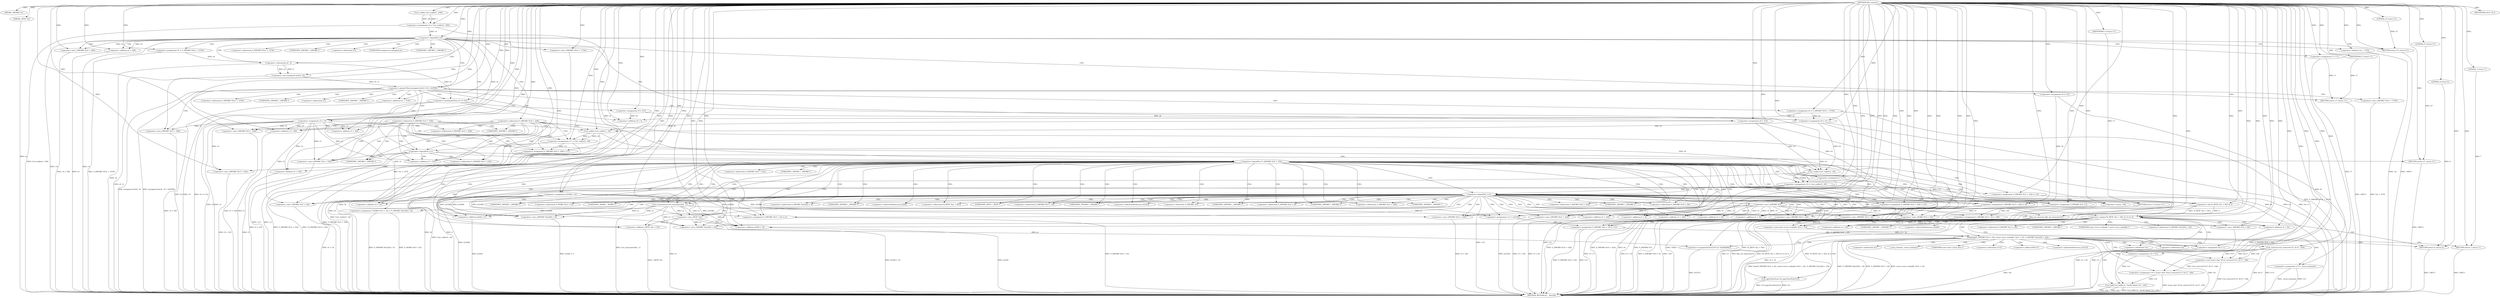 digraph tftp_connect {  
"1000114" [label = "(METHOD,tftp_connect)" ]
"1000411" [label = "(METHOD_RETURN,int __fastcall)" ]
"1000115" [label = "(PARAM,_DWORD *a1)" ]
"1000116" [label = "(PARAM,_BYTE *a2)" ]
"1000131" [label = "(<operator>.assignment,v4 = Curl_ccalloc(1, 336))" ]
"1000133" [label = "(Curl_ccalloc,Curl_ccalloc(1, 336))" ]
"1000136" [label = "(<operator>.assignment,a1[188] = v4)" ]
"1000142" [label = "(<operator>.logicalNot,!v4)" ]
"1000144" [label = "(RETURN,return 27;,return 27;)" ]
"1000145" [label = "(LITERAL,27,return 27;)" ]
"1000146" [label = "(<operator>.assignment,v5 = v4)" ]
"1000149" [label = "(<operator>.assignment,v6 = *(_DWORD *)(*a1 + 1576))" ]
"1000152" [label = "(<operator>.cast,(_DWORD *)(*a1 + 1576))" ]
"1000154" [label = "(<operator>.addition,*a1 + 1576)" ]
"1000159" [label = "(IDENTIFIER,v6,if ( v6 ))" ]
"1000161" [label = "(<operator>.assignment,v7 = 71)" ]
"1000165" [label = "(<operator>.greaterThan,(unsigned int)(v6 - 8) > 0xFFB0)" ]
"1000166" [label = "(<operator>.cast,(unsigned int)(v6 - 8))" ]
"1000168" [label = "(<operator>.subtraction,v6 - 8)" ]
"1000172" [label = "(RETURN,return v7;,return v7;)" ]
"1000173" [label = "(IDENTIFIER,v7,return v7;)" ]
"1000174" [label = "(<operator>.assignment,v8 = *(_DWORD *)(*a1 + 1576))" ]
"1000177" [label = "(<operator>.cast,(_DWORD *)(*a1 + 1576))" ]
"1000179" [label = "(<operator>.addition,*a1 + 1576)" ]
"1000184" [label = "(<operator>.lessEqualsThan,v6 <= 512)" ]
"1000187" [label = "(<operator>.assignment,v8 = 512)" ]
"1000190" [label = "(<operator>.assignment,v9 = v8 + 4)" ]
"1000192" [label = "(<operator>.addition,v8 + 4)" ]
"1000197" [label = "(<operator>.cast,(_DWORD *)(v5 + 328))" ]
"1000199" [label = "(<operator>.addition,v5 + 328)" ]
"1000205" [label = "(<operator>.assignment,v9 = 516)" ]
"1000208" [label = "(<operator>.assignment,v6 = 512)" ]
"1000213" [label = "(<operator>.cast,(_DWORD *)(v4 + 328))" ]
"1000215" [label = "(<operator>.addition,v4 + 328)" ]
"1000219" [label = "(<operator>.assignment,v11 = Curl_ccalloc(1, v9))" ]
"1000221" [label = "(Curl_ccalloc,Curl_ccalloc(1, v9))" ]
"1000224" [label = "(<operator>.assignment,*(_DWORD *)(v5 + 328) = v11)" ]
"1000226" [label = "(<operator>.cast,(_DWORD *)(v5 + 328))" ]
"1000228" [label = "(<operator>.addition,v5 + 328)" ]
"1000233" [label = "(<operator>.logicalNot,!v11)" ]
"1000235" [label = "(RETURN,return 27;,return 27;)" ]
"1000236" [label = "(LITERAL,27,return 27;)" ]
"1000239" [label = "(<operator>.logicalNot,!*(_DWORD *)(v5 + 332))" ]
"1000241" [label = "(<operator>.cast,(_DWORD *)(v5 + 332))" ]
"1000243" [label = "(<operator>.addition,v5 + 332)" ]
"1000247" [label = "(<operator>.assignment,v12 = Curl_ccalloc(1, v9))" ]
"1000249" [label = "(Curl_ccalloc,Curl_ccalloc(1, v9))" ]
"1000252" [label = "(<operator>.assignment,v7 = 27)" ]
"1000255" [label = "(<operator>.assignment,*(_DWORD *)(v5 + 332) = v12)" ]
"1000257" [label = "(<operator>.cast,(_DWORD *)(v5 + 332))" ]
"1000259" [label = "(<operator>.addition,v5 + 332)" ]
"1000264" [label = "(<operator>.logicalNot,!v12)" ]
"1000266" [label = "(RETURN,return v7;,return v7;)" ]
"1000267" [label = "(IDENTIFIER,v7,return v7;)" ]
"1000268" [label = "(Curl_conncontrol,Curl_conncontrol(a1, 1))" ]
"1000271" [label = "(<operator>.assignment,*(_DWORD *)(v5 + 16) = a1)" ]
"1000273" [label = "(<operator>.cast,(_DWORD *)(v5 + 16))" ]
"1000275" [label = "(<operator>.addition,v5 + 16)" ]
"1000279" [label = "(<operator>.assignment,v13 = a1[105])" ]
"1000284" [label = "(<operator>.assignment,*(_DWORD *)v5 = 0)" ]
"1000286" [label = "(<operator>.cast,(_DWORD *)v5)" ]
"1000290" [label = "(<operator>.assignment,*(_DWORD *)(v5 + 8) = -100)" ]
"1000292" [label = "(<operator>.cast,(_DWORD *)(v5 + 8))" ]
"1000294" [label = "(<operator>.addition,v5 + 8)" ]
"1000297" [label = "(<operator>.minus,-100)" ]
"1000299" [label = "(<operator>.assignment,*(_DWORD *)(v5 + 320) = 512)" ]
"1000301" [label = "(<operator>.cast,(_DWORD *)(v5 + 320))" ]
"1000303" [label = "(<operator>.addition,v5 + 320)" ]
"1000307" [label = "(<operator>.assignment,*(_DWORD *)(v5 + 324) = v6)" ]
"1000309" [label = "(<operator>.cast,(_DWORD *)(v5 + 324))" ]
"1000311" [label = "(<operator>.addition,v5 + 324)" ]
"1000315" [label = "(<operator>.assignment,*(_DWORD *)(v5 + 20) = v13)" ]
"1000317" [label = "(<operator>.cast,(_DWORD *)(v5 + 20))" ]
"1000319" [label = "(<operator>.addition,v5 + 20)" ]
"1000323" [label = "(<operator>.assignment,*(_WORD *)(v5 + 52) = *(_DWORD *)(a1[20] + 4))" ]
"1000325" [label = "(<operator>.cast,(_WORD *)(v5 + 52))" ]
"1000327" [label = "(<operator>.addition,v5 + 52)" ]
"1000331" [label = "(<operator>.cast,(_DWORD *)(a1[20] + 4))" ]
"1000333" [label = "(<operator>.addition,a1[20] + 4)" ]
"1000338" [label = "(tftp_set_timeouts,tftp_set_timeouts(v5))" ]
"1000341" [label = "(<operator>.equals,(*((_BYTE *)a1 + 591) & 2) == 0)" ]
"1000342" [label = "(<operator>.and,*((_BYTE *)a1 + 591) & 2)" ]
"1000344" [label = "(<operator>.addition,(_BYTE *)a1 + 591)" ]
"1000345" [label = "(<operator>.cast,(_BYTE *)a1)" ]
"1000353" [label = "(bind,bind(*(_DWORD *)(v5 + 20), (const struct sockaddr *)(v5 + 52), *(_DWORD *)(a1[20] + 16)))" ]
"1000355" [label = "(<operator>.cast,(_DWORD *)(v5 + 20))" ]
"1000357" [label = "(<operator>.addition,v5 + 20)" ]
"1000360" [label = "(<operator>.cast,(const struct sockaddr *)(v5 + 52))" ]
"1000362" [label = "(<operator>.addition,v5 + 52)" ]
"1000366" [label = "(<operator>.cast,(_DWORD *)(a1[20] + 16))" ]
"1000368" [label = "(<operator>.addition,a1[20] + 16)" ]
"1000374" [label = "(<operator>.assignment,v14 = *a1)" ]
"1000378" [label = "(<operator>.assignment,v15 = _errno_location())" ]
"1000381" [label = "(<operator>.assignment,v16 = (const char *)Curl_strerror(*v15, &v17, 128))" ]
"1000383" [label = "(<operator>.cast,(const char *)Curl_strerror(*v15, &v17, 128))" ]
"1000385" [label = "(Curl_strerror,Curl_strerror(*v15, &v17, 128))" ]
"1000391" [label = "(Curl_failf,Curl_failf(v14, \"bind() failed; %s\", v16))" ]
"1000395" [label = "(RETURN,return 7;,return 7;)" ]
"1000396" [label = "(LITERAL,7,return 7;)" ]
"1000397" [label = "(<operators>.assignmentOr,a1[147] |= 0x2000000u)" ]
"1000402" [label = "(Curl_pgrsStartNow,Curl_pgrsStartNow(*a1))" ]
"1000405" [label = "(<operator>.assignment,*a2 = 1)" ]
"1000409" [label = "(RETURN,return 0;,return 0;)" ]
"1000410" [label = "(LITERAL,0,return 0;)" ]
"1000151" [label = "(<operator>.indirection,*(_DWORD *)(*a1 + 1576))" ]
"1000153" [label = "(UNKNOWN,_DWORD *,_DWORD *)" ]
"1000155" [label = "(<operator>.indirection,*a1)" ]
"1000167" [label = "(UNKNOWN,unsigned int,unsigned int)" ]
"1000176" [label = "(<operator>.indirection,*(_DWORD *)(*a1 + 1576))" ]
"1000178" [label = "(UNKNOWN,_DWORD *,_DWORD *)" ]
"1000180" [label = "(<operator>.indirection,*a1)" ]
"1000196" [label = "(<operator>.indirection,*(_DWORD *)(v5 + 328))" ]
"1000198" [label = "(UNKNOWN,_DWORD *,_DWORD *)" ]
"1000212" [label = "(<operator>.indirection,*(_DWORD *)(v4 + 328))" ]
"1000214" [label = "(UNKNOWN,_DWORD *,_DWORD *)" ]
"1000225" [label = "(<operator>.indirection,*(_DWORD *)(v5 + 328))" ]
"1000227" [label = "(UNKNOWN,_DWORD *,_DWORD *)" ]
"1000240" [label = "(<operator>.indirection,*(_DWORD *)(v5 + 332))" ]
"1000242" [label = "(UNKNOWN,_DWORD *,_DWORD *)" ]
"1000256" [label = "(<operator>.indirection,*(_DWORD *)(v5 + 332))" ]
"1000258" [label = "(UNKNOWN,_DWORD *,_DWORD *)" ]
"1000272" [label = "(<operator>.indirection,*(_DWORD *)(v5 + 16))" ]
"1000274" [label = "(UNKNOWN,_DWORD *,_DWORD *)" ]
"1000281" [label = "(<operator>.indirectIndexAccess,a1[105])" ]
"1000285" [label = "(<operator>.indirection,*(_DWORD *)v5)" ]
"1000287" [label = "(UNKNOWN,_DWORD *,_DWORD *)" ]
"1000291" [label = "(<operator>.indirection,*(_DWORD *)(v5 + 8))" ]
"1000293" [label = "(UNKNOWN,_DWORD *,_DWORD *)" ]
"1000300" [label = "(<operator>.indirection,*(_DWORD *)(v5 + 320))" ]
"1000302" [label = "(UNKNOWN,_DWORD *,_DWORD *)" ]
"1000308" [label = "(<operator>.indirection,*(_DWORD *)(v5 + 324))" ]
"1000310" [label = "(UNKNOWN,_DWORD *,_DWORD *)" ]
"1000316" [label = "(<operator>.indirection,*(_DWORD *)(v5 + 20))" ]
"1000318" [label = "(UNKNOWN,_DWORD *,_DWORD *)" ]
"1000324" [label = "(<operator>.indirection,*(_WORD *)(v5 + 52))" ]
"1000326" [label = "(UNKNOWN,_WORD *,_WORD *)" ]
"1000330" [label = "(<operator>.indirection,*(_DWORD *)(a1[20] + 4))" ]
"1000332" [label = "(UNKNOWN,_DWORD *,_DWORD *)" ]
"1000334" [label = "(<operator>.indirectIndexAccess,a1[20])" ]
"1000343" [label = "(<operator>.indirection,*((_BYTE *)a1 + 591))" ]
"1000346" [label = "(UNKNOWN,_BYTE *,_BYTE *)" ]
"1000354" [label = "(<operator>.indirection,*(_DWORD *)(v5 + 20))" ]
"1000356" [label = "(UNKNOWN,_DWORD *,_DWORD *)" ]
"1000361" [label = "(UNKNOWN,const struct sockaddr *,const struct sockaddr *)" ]
"1000365" [label = "(<operator>.indirection,*(_DWORD *)(a1[20] + 16))" ]
"1000367" [label = "(UNKNOWN,_DWORD *,_DWORD *)" ]
"1000369" [label = "(<operator>.indirectIndexAccess,a1[20])" ]
"1000376" [label = "(<operator>.indirection,*a1)" ]
"1000380" [label = "(_errno_location,_errno_location())" ]
"1000384" [label = "(UNKNOWN,const char *,const char *)" ]
"1000386" [label = "(<operator>.indirection,*v15)" ]
"1000388" [label = "(<operator>.addressOf,&v17)" ]
"1000398" [label = "(<operator>.indirectIndexAccess,a1[147])" ]
"1000403" [label = "(<operator>.indirection,*a1)" ]
"1000406" [label = "(<operator>.indirection,*a2)" ]
  "1000266" -> "1000411"  [ label = "DDG: <RET>"] 
  "1000409" -> "1000411"  [ label = "DDG: <RET>"] 
  "1000235" -> "1000411"  [ label = "DDG: <RET>"] 
  "1000395" -> "1000411"  [ label = "DDG: <RET>"] 
  "1000144" -> "1000411"  [ label = "DDG: <RET>"] 
  "1000172" -> "1000411"  [ label = "DDG: <RET>"] 
  "1000259" -> "1000411"  [ label = "DDG: v5"] 
  "1000325" -> "1000411"  [ label = "DDG: v5 + 52"] 
  "1000292" -> "1000411"  [ label = "DDG: v5 + 8"] 
  "1000241" -> "1000411"  [ label = "DDG: v5 + 332"] 
  "1000142" -> "1000411"  [ label = "DDG: v4"] 
  "1000341" -> "1000411"  [ label = "DDG: *((_BYTE *)a1 + 591) & 2"] 
  "1000391" -> "1000411"  [ label = "DDG: v16"] 
  "1000315" -> "1000411"  [ label = "DDG: *(_DWORD *)(v5 + 20)"] 
  "1000190" -> "1000411"  [ label = "DDG: v9"] 
  "1000315" -> "1000411"  [ label = "DDG: v13"] 
  "1000197" -> "1000411"  [ label = "DDG: v5 + 328"] 
  "1000221" -> "1000411"  [ label = "DDG: v9"] 
  "1000239" -> "1000411"  [ label = "DDG: !*(_DWORD *)(v5 + 332)"] 
  "1000165" -> "1000411"  [ label = "DDG: (unsigned int)(v6 - 8)"] 
  "1000323" -> "1000411"  [ label = "DDG: *(_DWORD *)(a1[20] + 4)"] 
  "1000257" -> "1000411"  [ label = "DDG: v5 + 332"] 
  "1000353" -> "1000411"  [ label = "DDG: bind(*(_DWORD *)(v5 + 20), (const struct sockaddr *)(v5 + 52), *(_DWORD *)(a1[20] + 16))"] 
  "1000317" -> "1000411"  [ label = "DDG: v5 + 20"] 
  "1000233" -> "1000411"  [ label = "DDG: !v11"] 
  "1000264" -> "1000411"  [ label = "DDG: v12"] 
  "1000307" -> "1000411"  [ label = "DDG: *(_DWORD *)(v5 + 324)"] 
  "1000142" -> "1000411"  [ label = "DDG: !v4"] 
  "1000184" -> "1000411"  [ label = "DDG: v6 <= 512"] 
  "1000333" -> "1000411"  [ label = "DDG: a1[20]"] 
  "1000368" -> "1000411"  [ label = "DDG: a1[20]"] 
  "1000391" -> "1000411"  [ label = "DDG: v14"] 
  "1000228" -> "1000411"  [ label = "DDG: v5"] 
  "1000219" -> "1000411"  [ label = "DDG: Curl_ccalloc(1, v9)"] 
  "1000233" -> "1000411"  [ label = "DDG: v11"] 
  "1000405" -> "1000411"  [ label = "DDG: *a2"] 
  "1000378" -> "1000411"  [ label = "DDG: _errno_location()"] 
  "1000255" -> "1000411"  [ label = "DDG: *(_DWORD *)(v5 + 332)"] 
  "1000136" -> "1000411"  [ label = "DDG: a1[188]"] 
  "1000374" -> "1000411"  [ label = "DDG: *a1"] 
  "1000271" -> "1000411"  [ label = "DDG: *(_DWORD *)(v5 + 16)"] 
  "1000391" -> "1000411"  [ label = "DDG: Curl_failf(v14, \"bind() failed; %s\", v16)"] 
  "1000402" -> "1000411"  [ label = "DDG: Curl_pgrsStartNow(*a1)"] 
  "1000268" -> "1000411"  [ label = "DDG: Curl_conncontrol(a1, 1)"] 
  "1000131" -> "1000411"  [ label = "DDG: Curl_ccalloc(1, 336)"] 
  "1000366" -> "1000411"  [ label = "DDG: a1[20] + 16"] 
  "1000341" -> "1000411"  [ label = "DDG: (*((_BYTE *)a1 + 591) & 2) == 0"] 
  "1000353" -> "1000411"  [ label = "DDG: *(_DWORD *)(a1[20] + 16)"] 
  "1000179" -> "1000411"  [ label = "DDG: *a1"] 
  "1000344" -> "1000411"  [ label = "DDG: (_BYTE *)a1"] 
  "1000146" -> "1000411"  [ label = "DDG: v5"] 
  "1000146" -> "1000411"  [ label = "DDG: v4"] 
  "1000252" -> "1000411"  [ label = "DDG: v7"] 
  "1000154" -> "1000411"  [ label = "DDG: *a1"] 
  "1000116" -> "1000411"  [ label = "DDG: a2"] 
  "1000213" -> "1000411"  [ label = "DDG: v4 + 328"] 
  "1000383" -> "1000411"  [ label = "DDG: Curl_strerror(*v15, &v17, 128)"] 
  "1000402" -> "1000411"  [ label = "DDG: *a1"] 
  "1000184" -> "1000411"  [ label = "DDG: v6"] 
  "1000192" -> "1000411"  [ label = "DDG: v8"] 
  "1000307" -> "1000411"  [ label = "DDG: v6"] 
  "1000273" -> "1000411"  [ label = "DDG: v5 + 16"] 
  "1000247" -> "1000411"  [ label = "DDG: Curl_ccalloc(1, v9)"] 
  "1000378" -> "1000411"  [ label = "DDG: v15"] 
  "1000342" -> "1000411"  [ label = "DDG: *((_BYTE *)a1 + 591)"] 
  "1000301" -> "1000411"  [ label = "DDG: v5 + 320"] 
  "1000224" -> "1000411"  [ label = "DDG: *(_DWORD *)(v5 + 328)"] 
  "1000290" -> "1000411"  [ label = "DDG: *(_DWORD *)(v5 + 8)"] 
  "1000309" -> "1000411"  [ label = "DDG: v5 + 324"] 
  "1000208" -> "1000411"  [ label = "DDG: v6"] 
  "1000279" -> "1000411"  [ label = "DDG: a1[105]"] 
  "1000385" -> "1000411"  [ label = "DDG: &v17"] 
  "1000397" -> "1000411"  [ label = "DDG: a1[147]"] 
  "1000190" -> "1000411"  [ label = "DDG: v8 + 4"] 
  "1000205" -> "1000411"  [ label = "DDG: v9"] 
  "1000299" -> "1000411"  [ label = "DDG: *(_DWORD *)(v5 + 320)"] 
  "1000226" -> "1000411"  [ label = "DDG: v5 + 328"] 
  "1000174" -> "1000411"  [ label = "DDG: *(_DWORD *)(*a1 + 1576)"] 
  "1000177" -> "1000411"  [ label = "DDG: *a1 + 1576"] 
  "1000168" -> "1000411"  [ label = "DDG: v6"] 
  "1000338" -> "1000411"  [ label = "DDG: v5"] 
  "1000353" -> "1000411"  [ label = "DDG: *(_DWORD *)(v5 + 20)"] 
  "1000345" -> "1000411"  [ label = "DDG: a1"] 
  "1000362" -> "1000411"  [ label = "DDG: v5"] 
  "1000264" -> "1000411"  [ label = "DDG: !v12"] 
  "1000215" -> "1000411"  [ label = "DDG: v4"] 
  "1000381" -> "1000411"  [ label = "DDG: (const char *)Curl_strerror(*v15, &v17, 128)"] 
  "1000355" -> "1000411"  [ label = "DDG: v5 + 20"] 
  "1000290" -> "1000411"  [ label = "DDG: -100"] 
  "1000152" -> "1000411"  [ label = "DDG: *a1 + 1576"] 
  "1000239" -> "1000411"  [ label = "DDG: *(_DWORD *)(v5 + 332)"] 
  "1000323" -> "1000411"  [ label = "DDG: *(_WORD *)(v5 + 52)"] 
  "1000338" -> "1000411"  [ label = "DDG: tftp_set_timeouts(v5)"] 
  "1000166" -> "1000411"  [ label = "DDG: v6 - 8"] 
  "1000360" -> "1000411"  [ label = "DDG: v5 + 52"] 
  "1000385" -> "1000411"  [ label = "DDG: *v15"] 
  "1000165" -> "1000411"  [ label = "DDG: (unsigned int)(v6 - 8) > 0xFFB0"] 
  "1000284" -> "1000411"  [ label = "DDG: *(_DWORD *)v5"] 
  "1000161" -> "1000411"  [ label = "DDG: v7"] 
  "1000149" -> "1000411"  [ label = "DDG: *(_DWORD *)(*a1 + 1576)"] 
  "1000249" -> "1000411"  [ label = "DDG: v9"] 
  "1000331" -> "1000411"  [ label = "DDG: a1[20] + 4"] 
  "1000353" -> "1000411"  [ label = "DDG: (const struct sockaddr *)(v5 + 52)"] 
  "1000114" -> "1000115"  [ label = "DDG: "] 
  "1000114" -> "1000116"  [ label = "DDG: "] 
  "1000133" -> "1000131"  [ label = "DDG: 1"] 
  "1000133" -> "1000131"  [ label = "DDG: 336"] 
  "1000114" -> "1000131"  [ label = "DDG: "] 
  "1000114" -> "1000133"  [ label = "DDG: "] 
  "1000131" -> "1000136"  [ label = "DDG: v4"] 
  "1000114" -> "1000136"  [ label = "DDG: "] 
  "1000114" -> "1000142"  [ label = "DDG: "] 
  "1000131" -> "1000142"  [ label = "DDG: v4"] 
  "1000145" -> "1000144"  [ label = "DDG: 27"] 
  "1000114" -> "1000144"  [ label = "DDG: "] 
  "1000114" -> "1000145"  [ label = "DDG: "] 
  "1000142" -> "1000146"  [ label = "DDG: v4"] 
  "1000114" -> "1000146"  [ label = "DDG: "] 
  "1000114" -> "1000149"  [ label = "DDG: "] 
  "1000114" -> "1000152"  [ label = "DDG: "] 
  "1000114" -> "1000154"  [ label = "DDG: "] 
  "1000114" -> "1000159"  [ label = "DDG: "] 
  "1000114" -> "1000161"  [ label = "DDG: "] 
  "1000166" -> "1000165"  [ label = "DDG: v6 - 8"] 
  "1000168" -> "1000166"  [ label = "DDG: v6"] 
  "1000168" -> "1000166"  [ label = "DDG: 8"] 
  "1000149" -> "1000168"  [ label = "DDG: v6"] 
  "1000114" -> "1000168"  [ label = "DDG: "] 
  "1000114" -> "1000165"  [ label = "DDG: "] 
  "1000173" -> "1000172"  [ label = "DDG: v7"] 
  "1000161" -> "1000172"  [ label = "DDG: v7"] 
  "1000114" -> "1000173"  [ label = "DDG: "] 
  "1000114" -> "1000174"  [ label = "DDG: "] 
  "1000114" -> "1000177"  [ label = "DDG: "] 
  "1000114" -> "1000179"  [ label = "DDG: "] 
  "1000168" -> "1000184"  [ label = "DDG: v6"] 
  "1000114" -> "1000184"  [ label = "DDG: "] 
  "1000114" -> "1000187"  [ label = "DDG: "] 
  "1000187" -> "1000190"  [ label = "DDG: v8"] 
  "1000174" -> "1000190"  [ label = "DDG: v8"] 
  "1000114" -> "1000190"  [ label = "DDG: "] 
  "1000187" -> "1000192"  [ label = "DDG: v8"] 
  "1000174" -> "1000192"  [ label = "DDG: v8"] 
  "1000114" -> "1000192"  [ label = "DDG: "] 
  "1000146" -> "1000197"  [ label = "DDG: v5"] 
  "1000114" -> "1000197"  [ label = "DDG: "] 
  "1000146" -> "1000199"  [ label = "DDG: v5"] 
  "1000114" -> "1000199"  [ label = "DDG: "] 
  "1000114" -> "1000205"  [ label = "DDG: "] 
  "1000114" -> "1000208"  [ label = "DDG: "] 
  "1000114" -> "1000213"  [ label = "DDG: "] 
  "1000142" -> "1000213"  [ label = "DDG: v4"] 
  "1000114" -> "1000215"  [ label = "DDG: "] 
  "1000142" -> "1000215"  [ label = "DDG: v4"] 
  "1000221" -> "1000219"  [ label = "DDG: 1"] 
  "1000221" -> "1000219"  [ label = "DDG: v9"] 
  "1000114" -> "1000219"  [ label = "DDG: "] 
  "1000114" -> "1000221"  [ label = "DDG: "] 
  "1000190" -> "1000221"  [ label = "DDG: v9"] 
  "1000205" -> "1000221"  [ label = "DDG: v9"] 
  "1000219" -> "1000224"  [ label = "DDG: v11"] 
  "1000114" -> "1000224"  [ label = "DDG: "] 
  "1000146" -> "1000226"  [ label = "DDG: v5"] 
  "1000114" -> "1000226"  [ label = "DDG: "] 
  "1000146" -> "1000228"  [ label = "DDG: v5"] 
  "1000114" -> "1000228"  [ label = "DDG: "] 
  "1000114" -> "1000233"  [ label = "DDG: "] 
  "1000219" -> "1000233"  [ label = "DDG: v11"] 
  "1000236" -> "1000235"  [ label = "DDG: 27"] 
  "1000114" -> "1000235"  [ label = "DDG: "] 
  "1000114" -> "1000236"  [ label = "DDG: "] 
  "1000146" -> "1000241"  [ label = "DDG: v5"] 
  "1000114" -> "1000241"  [ label = "DDG: "] 
  "1000146" -> "1000243"  [ label = "DDG: v5"] 
  "1000114" -> "1000243"  [ label = "DDG: "] 
  "1000249" -> "1000247"  [ label = "DDG: 1"] 
  "1000249" -> "1000247"  [ label = "DDG: v9"] 
  "1000114" -> "1000247"  [ label = "DDG: "] 
  "1000114" -> "1000249"  [ label = "DDG: "] 
  "1000190" -> "1000249"  [ label = "DDG: v9"] 
  "1000221" -> "1000249"  [ label = "DDG: v9"] 
  "1000205" -> "1000249"  [ label = "DDG: v9"] 
  "1000114" -> "1000252"  [ label = "DDG: "] 
  "1000247" -> "1000255"  [ label = "DDG: v12"] 
  "1000114" -> "1000255"  [ label = "DDG: "] 
  "1000114" -> "1000257"  [ label = "DDG: "] 
  "1000146" -> "1000257"  [ label = "DDG: v5"] 
  "1000114" -> "1000259"  [ label = "DDG: "] 
  "1000146" -> "1000259"  [ label = "DDG: v5"] 
  "1000114" -> "1000264"  [ label = "DDG: "] 
  "1000247" -> "1000264"  [ label = "DDG: v12"] 
  "1000267" -> "1000266"  [ label = "DDG: v7"] 
  "1000252" -> "1000266"  [ label = "DDG: v7"] 
  "1000114" -> "1000267"  [ label = "DDG: "] 
  "1000136" -> "1000268"  [ label = "DDG: a1[188]"] 
  "1000114" -> "1000268"  [ label = "DDG: "] 
  "1000268" -> "1000271"  [ label = "DDG: a1"] 
  "1000136" -> "1000271"  [ label = "DDG: a1[188]"] 
  "1000114" -> "1000271"  [ label = "DDG: "] 
  "1000114" -> "1000273"  [ label = "DDG: "] 
  "1000146" -> "1000273"  [ label = "DDG: v5"] 
  "1000114" -> "1000275"  [ label = "DDG: "] 
  "1000146" -> "1000275"  [ label = "DDG: v5"] 
  "1000268" -> "1000279"  [ label = "DDG: a1"] 
  "1000136" -> "1000279"  [ label = "DDG: a1[188]"] 
  "1000114" -> "1000279"  [ label = "DDG: "] 
  "1000114" -> "1000284"  [ label = "DDG: "] 
  "1000114" -> "1000286"  [ label = "DDG: "] 
  "1000146" -> "1000286"  [ label = "DDG: v5"] 
  "1000297" -> "1000290"  [ label = "DDG: 100"] 
  "1000286" -> "1000292"  [ label = "DDG: v5"] 
  "1000114" -> "1000292"  [ label = "DDG: "] 
  "1000286" -> "1000294"  [ label = "DDG: v5"] 
  "1000114" -> "1000294"  [ label = "DDG: "] 
  "1000114" -> "1000297"  [ label = "DDG: "] 
  "1000114" -> "1000299"  [ label = "DDG: "] 
  "1000114" -> "1000301"  [ label = "DDG: "] 
  "1000286" -> "1000301"  [ label = "DDG: v5"] 
  "1000114" -> "1000303"  [ label = "DDG: "] 
  "1000286" -> "1000303"  [ label = "DDG: v5"] 
  "1000184" -> "1000307"  [ label = "DDG: v6"] 
  "1000208" -> "1000307"  [ label = "DDG: v6"] 
  "1000114" -> "1000307"  [ label = "DDG: "] 
  "1000114" -> "1000309"  [ label = "DDG: "] 
  "1000286" -> "1000309"  [ label = "DDG: v5"] 
  "1000114" -> "1000311"  [ label = "DDG: "] 
  "1000286" -> "1000311"  [ label = "DDG: v5"] 
  "1000279" -> "1000315"  [ label = "DDG: v13"] 
  "1000114" -> "1000315"  [ label = "DDG: "] 
  "1000114" -> "1000317"  [ label = "DDG: "] 
  "1000286" -> "1000317"  [ label = "DDG: v5"] 
  "1000114" -> "1000319"  [ label = "DDG: "] 
  "1000286" -> "1000319"  [ label = "DDG: v5"] 
  "1000114" -> "1000325"  [ label = "DDG: "] 
  "1000286" -> "1000325"  [ label = "DDG: v5"] 
  "1000114" -> "1000327"  [ label = "DDG: "] 
  "1000286" -> "1000327"  [ label = "DDG: v5"] 
  "1000268" -> "1000331"  [ label = "DDG: a1"] 
  "1000136" -> "1000331"  [ label = "DDG: a1[188]"] 
  "1000114" -> "1000331"  [ label = "DDG: "] 
  "1000268" -> "1000333"  [ label = "DDG: a1"] 
  "1000136" -> "1000333"  [ label = "DDG: a1[188]"] 
  "1000114" -> "1000333"  [ label = "DDG: "] 
  "1000114" -> "1000338"  [ label = "DDG: "] 
  "1000286" -> "1000338"  [ label = "DDG: v5"] 
  "1000342" -> "1000341"  [ label = "DDG: *((_BYTE *)a1 + 591)"] 
  "1000342" -> "1000341"  [ label = "DDG: 2"] 
  "1000345" -> "1000344"  [ label = "DDG: a1"] 
  "1000136" -> "1000345"  [ label = "DDG: a1[188]"] 
  "1000114" -> "1000345"  [ label = "DDG: "] 
  "1000268" -> "1000345"  [ label = "DDG: a1"] 
  "1000114" -> "1000344"  [ label = "DDG: "] 
  "1000114" -> "1000342"  [ label = "DDG: "] 
  "1000114" -> "1000341"  [ label = "DDG: "] 
  "1000315" -> "1000353"  [ label = "DDG: *(_DWORD *)(v5 + 20)"] 
  "1000338" -> "1000355"  [ label = "DDG: v5"] 
  "1000114" -> "1000355"  [ label = "DDG: "] 
  "1000338" -> "1000357"  [ label = "DDG: v5"] 
  "1000114" -> "1000357"  [ label = "DDG: "] 
  "1000360" -> "1000353"  [ label = "DDG: v5 + 52"] 
  "1000114" -> "1000360"  [ label = "DDG: "] 
  "1000338" -> "1000360"  [ label = "DDG: v5"] 
  "1000114" -> "1000362"  [ label = "DDG: "] 
  "1000338" -> "1000362"  [ label = "DDG: v5"] 
  "1000345" -> "1000366"  [ label = "DDG: a1"] 
  "1000268" -> "1000366"  [ label = "DDG: a1"] 
  "1000136" -> "1000366"  [ label = "DDG: a1[188]"] 
  "1000114" -> "1000366"  [ label = "DDG: "] 
  "1000345" -> "1000368"  [ label = "DDG: a1"] 
  "1000268" -> "1000368"  [ label = "DDG: a1"] 
  "1000136" -> "1000368"  [ label = "DDG: a1[188]"] 
  "1000114" -> "1000368"  [ label = "DDG: "] 
  "1000114" -> "1000374"  [ label = "DDG: "] 
  "1000114" -> "1000378"  [ label = "DDG: "] 
  "1000383" -> "1000381"  [ label = "DDG: Curl_strerror(*v15, &v17, 128)"] 
  "1000114" -> "1000381"  [ label = "DDG: "] 
  "1000385" -> "1000383"  [ label = "DDG: *v15"] 
  "1000385" -> "1000383"  [ label = "DDG: &v17"] 
  "1000385" -> "1000383"  [ label = "DDG: 128"] 
  "1000114" -> "1000385"  [ label = "DDG: "] 
  "1000374" -> "1000391"  [ label = "DDG: v14"] 
  "1000114" -> "1000391"  [ label = "DDG: "] 
  "1000381" -> "1000391"  [ label = "DDG: v16"] 
  "1000396" -> "1000395"  [ label = "DDG: 7"] 
  "1000114" -> "1000395"  [ label = "DDG: "] 
  "1000114" -> "1000396"  [ label = "DDG: "] 
  "1000114" -> "1000397"  [ label = "DDG: "] 
  "1000345" -> "1000397"  [ label = "DDG: a1"] 
  "1000114" -> "1000405"  [ label = "DDG: "] 
  "1000410" -> "1000409"  [ label = "DDG: 0"] 
  "1000114" -> "1000409"  [ label = "DDG: "] 
  "1000114" -> "1000410"  [ label = "DDG: "] 
  "1000142" -> "1000144"  [ label = "CDG: "] 
  "1000142" -> "1000155"  [ label = "CDG: "] 
  "1000142" -> "1000154"  [ label = "CDG: "] 
  "1000142" -> "1000153"  [ label = "CDG: "] 
  "1000142" -> "1000152"  [ label = "CDG: "] 
  "1000142" -> "1000151"  [ label = "CDG: "] 
  "1000142" -> "1000149"  [ label = "CDG: "] 
  "1000142" -> "1000146"  [ label = "CDG: "] 
  "1000142" -> "1000168"  [ label = "CDG: "] 
  "1000142" -> "1000167"  [ label = "CDG: "] 
  "1000142" -> "1000166"  [ label = "CDG: "] 
  "1000142" -> "1000165"  [ label = "CDG: "] 
  "1000142" -> "1000161"  [ label = "CDG: "] 
  "1000142" -> "1000208"  [ label = "CDG: "] 
  "1000142" -> "1000205"  [ label = "CDG: "] 
  "1000142" -> "1000215"  [ label = "CDG: "] 
  "1000142" -> "1000214"  [ label = "CDG: "] 
  "1000142" -> "1000213"  [ label = "CDG: "] 
  "1000142" -> "1000212"  [ label = "CDG: "] 
  "1000165" -> "1000176"  [ label = "CDG: "] 
  "1000165" -> "1000174"  [ label = "CDG: "] 
  "1000165" -> "1000172"  [ label = "CDG: "] 
  "1000165" -> "1000192"  [ label = "CDG: "] 
  "1000165" -> "1000190"  [ label = "CDG: "] 
  "1000165" -> "1000184"  [ label = "CDG: "] 
  "1000165" -> "1000180"  [ label = "CDG: "] 
  "1000165" -> "1000179"  [ label = "CDG: "] 
  "1000165" -> "1000178"  [ label = "CDG: "] 
  "1000165" -> "1000177"  [ label = "CDG: "] 
  "1000165" -> "1000199"  [ label = "CDG: "] 
  "1000165" -> "1000198"  [ label = "CDG: "] 
  "1000165" -> "1000197"  [ label = "CDG: "] 
  "1000165" -> "1000196"  [ label = "CDG: "] 
  "1000184" -> "1000187"  [ label = "CDG: "] 
  "1000196" -> "1000224"  [ label = "CDG: "] 
  "1000196" -> "1000221"  [ label = "CDG: "] 
  "1000196" -> "1000219"  [ label = "CDG: "] 
  "1000196" -> "1000240"  [ label = "CDG: "] 
  "1000196" -> "1000239"  [ label = "CDG: "] 
  "1000196" -> "1000233"  [ label = "CDG: "] 
  "1000196" -> "1000228"  [ label = "CDG: "] 
  "1000196" -> "1000227"  [ label = "CDG: "] 
  "1000196" -> "1000226"  [ label = "CDG: "] 
  "1000196" -> "1000225"  [ label = "CDG: "] 
  "1000196" -> "1000243"  [ label = "CDG: "] 
  "1000196" -> "1000242"  [ label = "CDG: "] 
  "1000196" -> "1000241"  [ label = "CDG: "] 
  "1000212" -> "1000224"  [ label = "CDG: "] 
  "1000212" -> "1000221"  [ label = "CDG: "] 
  "1000212" -> "1000219"  [ label = "CDG: "] 
  "1000212" -> "1000240"  [ label = "CDG: "] 
  "1000212" -> "1000239"  [ label = "CDG: "] 
  "1000212" -> "1000233"  [ label = "CDG: "] 
  "1000212" -> "1000228"  [ label = "CDG: "] 
  "1000212" -> "1000227"  [ label = "CDG: "] 
  "1000212" -> "1000226"  [ label = "CDG: "] 
  "1000212" -> "1000225"  [ label = "CDG: "] 
  "1000212" -> "1000243"  [ label = "CDG: "] 
  "1000212" -> "1000242"  [ label = "CDG: "] 
  "1000212" -> "1000241"  [ label = "CDG: "] 
  "1000233" -> "1000240"  [ label = "CDG: "] 
  "1000233" -> "1000239"  [ label = "CDG: "] 
  "1000233" -> "1000235"  [ label = "CDG: "] 
  "1000233" -> "1000243"  [ label = "CDG: "] 
  "1000233" -> "1000242"  [ label = "CDG: "] 
  "1000233" -> "1000241"  [ label = "CDG: "] 
  "1000239" -> "1000256"  [ label = "CDG: "] 
  "1000239" -> "1000255"  [ label = "CDG: "] 
  "1000239" -> "1000252"  [ label = "CDG: "] 
  "1000239" -> "1000249"  [ label = "CDG: "] 
  "1000239" -> "1000247"  [ label = "CDG: "] 
  "1000239" -> "1000272"  [ label = "CDG: "] 
  "1000239" -> "1000271"  [ label = "CDG: "] 
  "1000239" -> "1000268"  [ label = "CDG: "] 
  "1000239" -> "1000264"  [ label = "CDG: "] 
  "1000239" -> "1000259"  [ label = "CDG: "] 
  "1000239" -> "1000258"  [ label = "CDG: "] 
  "1000239" -> "1000257"  [ label = "CDG: "] 
  "1000239" -> "1000287"  [ label = "CDG: "] 
  "1000239" -> "1000286"  [ label = "CDG: "] 
  "1000239" -> "1000285"  [ label = "CDG: "] 
  "1000239" -> "1000284"  [ label = "CDG: "] 
  "1000239" -> "1000281"  [ label = "CDG: "] 
  "1000239" -> "1000279"  [ label = "CDG: "] 
  "1000239" -> "1000275"  [ label = "CDG: "] 
  "1000239" -> "1000274"  [ label = "CDG: "] 
  "1000239" -> "1000273"  [ label = "CDG: "] 
  "1000239" -> "1000303"  [ label = "CDG: "] 
  "1000239" -> "1000302"  [ label = "CDG: "] 
  "1000239" -> "1000301"  [ label = "CDG: "] 
  "1000239" -> "1000300"  [ label = "CDG: "] 
  "1000239" -> "1000299"  [ label = "CDG: "] 
  "1000239" -> "1000297"  [ label = "CDG: "] 
  "1000239" -> "1000294"  [ label = "CDG: "] 
  "1000239" -> "1000293"  [ label = "CDG: "] 
  "1000239" -> "1000292"  [ label = "CDG: "] 
  "1000239" -> "1000291"  [ label = "CDG: "] 
  "1000239" -> "1000290"  [ label = "CDG: "] 
  "1000239" -> "1000319"  [ label = "CDG: "] 
  "1000239" -> "1000318"  [ label = "CDG: "] 
  "1000239" -> "1000317"  [ label = "CDG: "] 
  "1000239" -> "1000316"  [ label = "CDG: "] 
  "1000239" -> "1000315"  [ label = "CDG: "] 
  "1000239" -> "1000311"  [ label = "CDG: "] 
  "1000239" -> "1000310"  [ label = "CDG: "] 
  "1000239" -> "1000309"  [ label = "CDG: "] 
  "1000239" -> "1000308"  [ label = "CDG: "] 
  "1000239" -> "1000307"  [ label = "CDG: "] 
  "1000239" -> "1000334"  [ label = "CDG: "] 
  "1000239" -> "1000333"  [ label = "CDG: "] 
  "1000239" -> "1000332"  [ label = "CDG: "] 
  "1000239" -> "1000331"  [ label = "CDG: "] 
  "1000239" -> "1000330"  [ label = "CDG: "] 
  "1000239" -> "1000327"  [ label = "CDG: "] 
  "1000239" -> "1000326"  [ label = "CDG: "] 
  "1000239" -> "1000325"  [ label = "CDG: "] 
  "1000239" -> "1000324"  [ label = "CDG: "] 
  "1000239" -> "1000323"  [ label = "CDG: "] 
  "1000239" -> "1000346"  [ label = "CDG: "] 
  "1000239" -> "1000345"  [ label = "CDG: "] 
  "1000239" -> "1000344"  [ label = "CDG: "] 
  "1000239" -> "1000343"  [ label = "CDG: "] 
  "1000239" -> "1000342"  [ label = "CDG: "] 
  "1000239" -> "1000341"  [ label = "CDG: "] 
  "1000239" -> "1000338"  [ label = "CDG: "] 
  "1000264" -> "1000272"  [ label = "CDG: "] 
  "1000264" -> "1000271"  [ label = "CDG: "] 
  "1000264" -> "1000268"  [ label = "CDG: "] 
  "1000264" -> "1000266"  [ label = "CDG: "] 
  "1000264" -> "1000287"  [ label = "CDG: "] 
  "1000264" -> "1000286"  [ label = "CDG: "] 
  "1000264" -> "1000285"  [ label = "CDG: "] 
  "1000264" -> "1000284"  [ label = "CDG: "] 
  "1000264" -> "1000281"  [ label = "CDG: "] 
  "1000264" -> "1000279"  [ label = "CDG: "] 
  "1000264" -> "1000275"  [ label = "CDG: "] 
  "1000264" -> "1000274"  [ label = "CDG: "] 
  "1000264" -> "1000273"  [ label = "CDG: "] 
  "1000264" -> "1000303"  [ label = "CDG: "] 
  "1000264" -> "1000302"  [ label = "CDG: "] 
  "1000264" -> "1000301"  [ label = "CDG: "] 
  "1000264" -> "1000300"  [ label = "CDG: "] 
  "1000264" -> "1000299"  [ label = "CDG: "] 
  "1000264" -> "1000297"  [ label = "CDG: "] 
  "1000264" -> "1000294"  [ label = "CDG: "] 
  "1000264" -> "1000293"  [ label = "CDG: "] 
  "1000264" -> "1000292"  [ label = "CDG: "] 
  "1000264" -> "1000291"  [ label = "CDG: "] 
  "1000264" -> "1000290"  [ label = "CDG: "] 
  "1000264" -> "1000319"  [ label = "CDG: "] 
  "1000264" -> "1000318"  [ label = "CDG: "] 
  "1000264" -> "1000317"  [ label = "CDG: "] 
  "1000264" -> "1000316"  [ label = "CDG: "] 
  "1000264" -> "1000315"  [ label = "CDG: "] 
  "1000264" -> "1000311"  [ label = "CDG: "] 
  "1000264" -> "1000310"  [ label = "CDG: "] 
  "1000264" -> "1000309"  [ label = "CDG: "] 
  "1000264" -> "1000308"  [ label = "CDG: "] 
  "1000264" -> "1000307"  [ label = "CDG: "] 
  "1000264" -> "1000334"  [ label = "CDG: "] 
  "1000264" -> "1000333"  [ label = "CDG: "] 
  "1000264" -> "1000332"  [ label = "CDG: "] 
  "1000264" -> "1000331"  [ label = "CDG: "] 
  "1000264" -> "1000330"  [ label = "CDG: "] 
  "1000264" -> "1000327"  [ label = "CDG: "] 
  "1000264" -> "1000326"  [ label = "CDG: "] 
  "1000264" -> "1000325"  [ label = "CDG: "] 
  "1000264" -> "1000324"  [ label = "CDG: "] 
  "1000264" -> "1000323"  [ label = "CDG: "] 
  "1000264" -> "1000346"  [ label = "CDG: "] 
  "1000264" -> "1000345"  [ label = "CDG: "] 
  "1000264" -> "1000344"  [ label = "CDG: "] 
  "1000264" -> "1000343"  [ label = "CDG: "] 
  "1000264" -> "1000342"  [ label = "CDG: "] 
  "1000264" -> "1000341"  [ label = "CDG: "] 
  "1000264" -> "1000338"  [ label = "CDG: "] 
  "1000341" -> "1000368"  [ label = "CDG: "] 
  "1000341" -> "1000367"  [ label = "CDG: "] 
  "1000341" -> "1000366"  [ label = "CDG: "] 
  "1000341" -> "1000365"  [ label = "CDG: "] 
  "1000341" -> "1000362"  [ label = "CDG: "] 
  "1000341" -> "1000361"  [ label = "CDG: "] 
  "1000341" -> "1000360"  [ label = "CDG: "] 
  "1000341" -> "1000357"  [ label = "CDG: "] 
  "1000341" -> "1000356"  [ label = "CDG: "] 
  "1000341" -> "1000355"  [ label = "CDG: "] 
  "1000341" -> "1000354"  [ label = "CDG: "] 
  "1000341" -> "1000353"  [ label = "CDG: "] 
  "1000341" -> "1000369"  [ label = "CDG: "] 
  "1000341" -> "1000409"  [ label = "CDG: "] 
  "1000341" -> "1000406"  [ label = "CDG: "] 
  "1000341" -> "1000405"  [ label = "CDG: "] 
  "1000341" -> "1000403"  [ label = "CDG: "] 
  "1000341" -> "1000402"  [ label = "CDG: "] 
  "1000353" -> "1000384"  [ label = "CDG: "] 
  "1000353" -> "1000383"  [ label = "CDG: "] 
  "1000353" -> "1000381"  [ label = "CDG: "] 
  "1000353" -> "1000380"  [ label = "CDG: "] 
  "1000353" -> "1000378"  [ label = "CDG: "] 
  "1000353" -> "1000376"  [ label = "CDG: "] 
  "1000353" -> "1000374"  [ label = "CDG: "] 
  "1000353" -> "1000398"  [ label = "CDG: "] 
  "1000353" -> "1000397"  [ label = "CDG: "] 
  "1000353" -> "1000395"  [ label = "CDG: "] 
  "1000353" -> "1000391"  [ label = "CDG: "] 
  "1000353" -> "1000388"  [ label = "CDG: "] 
  "1000353" -> "1000386"  [ label = "CDG: "] 
  "1000353" -> "1000385"  [ label = "CDG: "] 
  "1000353" -> "1000409"  [ label = "CDG: "] 
  "1000353" -> "1000406"  [ label = "CDG: "] 
  "1000353" -> "1000405"  [ label = "CDG: "] 
  "1000353" -> "1000403"  [ label = "CDG: "] 
  "1000353" -> "1000402"  [ label = "CDG: "] 
}

